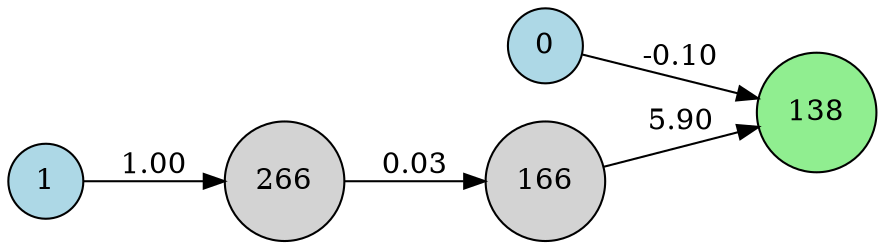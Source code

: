 digraph neat {
  rankdir=LR;
  node [shape=circle];
  node0 [label="0", style=filled, fillcolor=lightblue];
  node1 [label="1", style=filled, fillcolor=lightblue];
  node138 [label="138", style=filled, fillcolor=lightgreen];
  node166 [label="166", style=filled, fillcolor=lightgray];
  node266 [label="266", style=filled, fillcolor=lightgray];
  node0 -> node138 [label="-0.10"];
  node166 -> node138 [label="5.90"];
  node1 -> node266 [label="1.00"];
  node266 -> node166 [label="0.03"];
}
